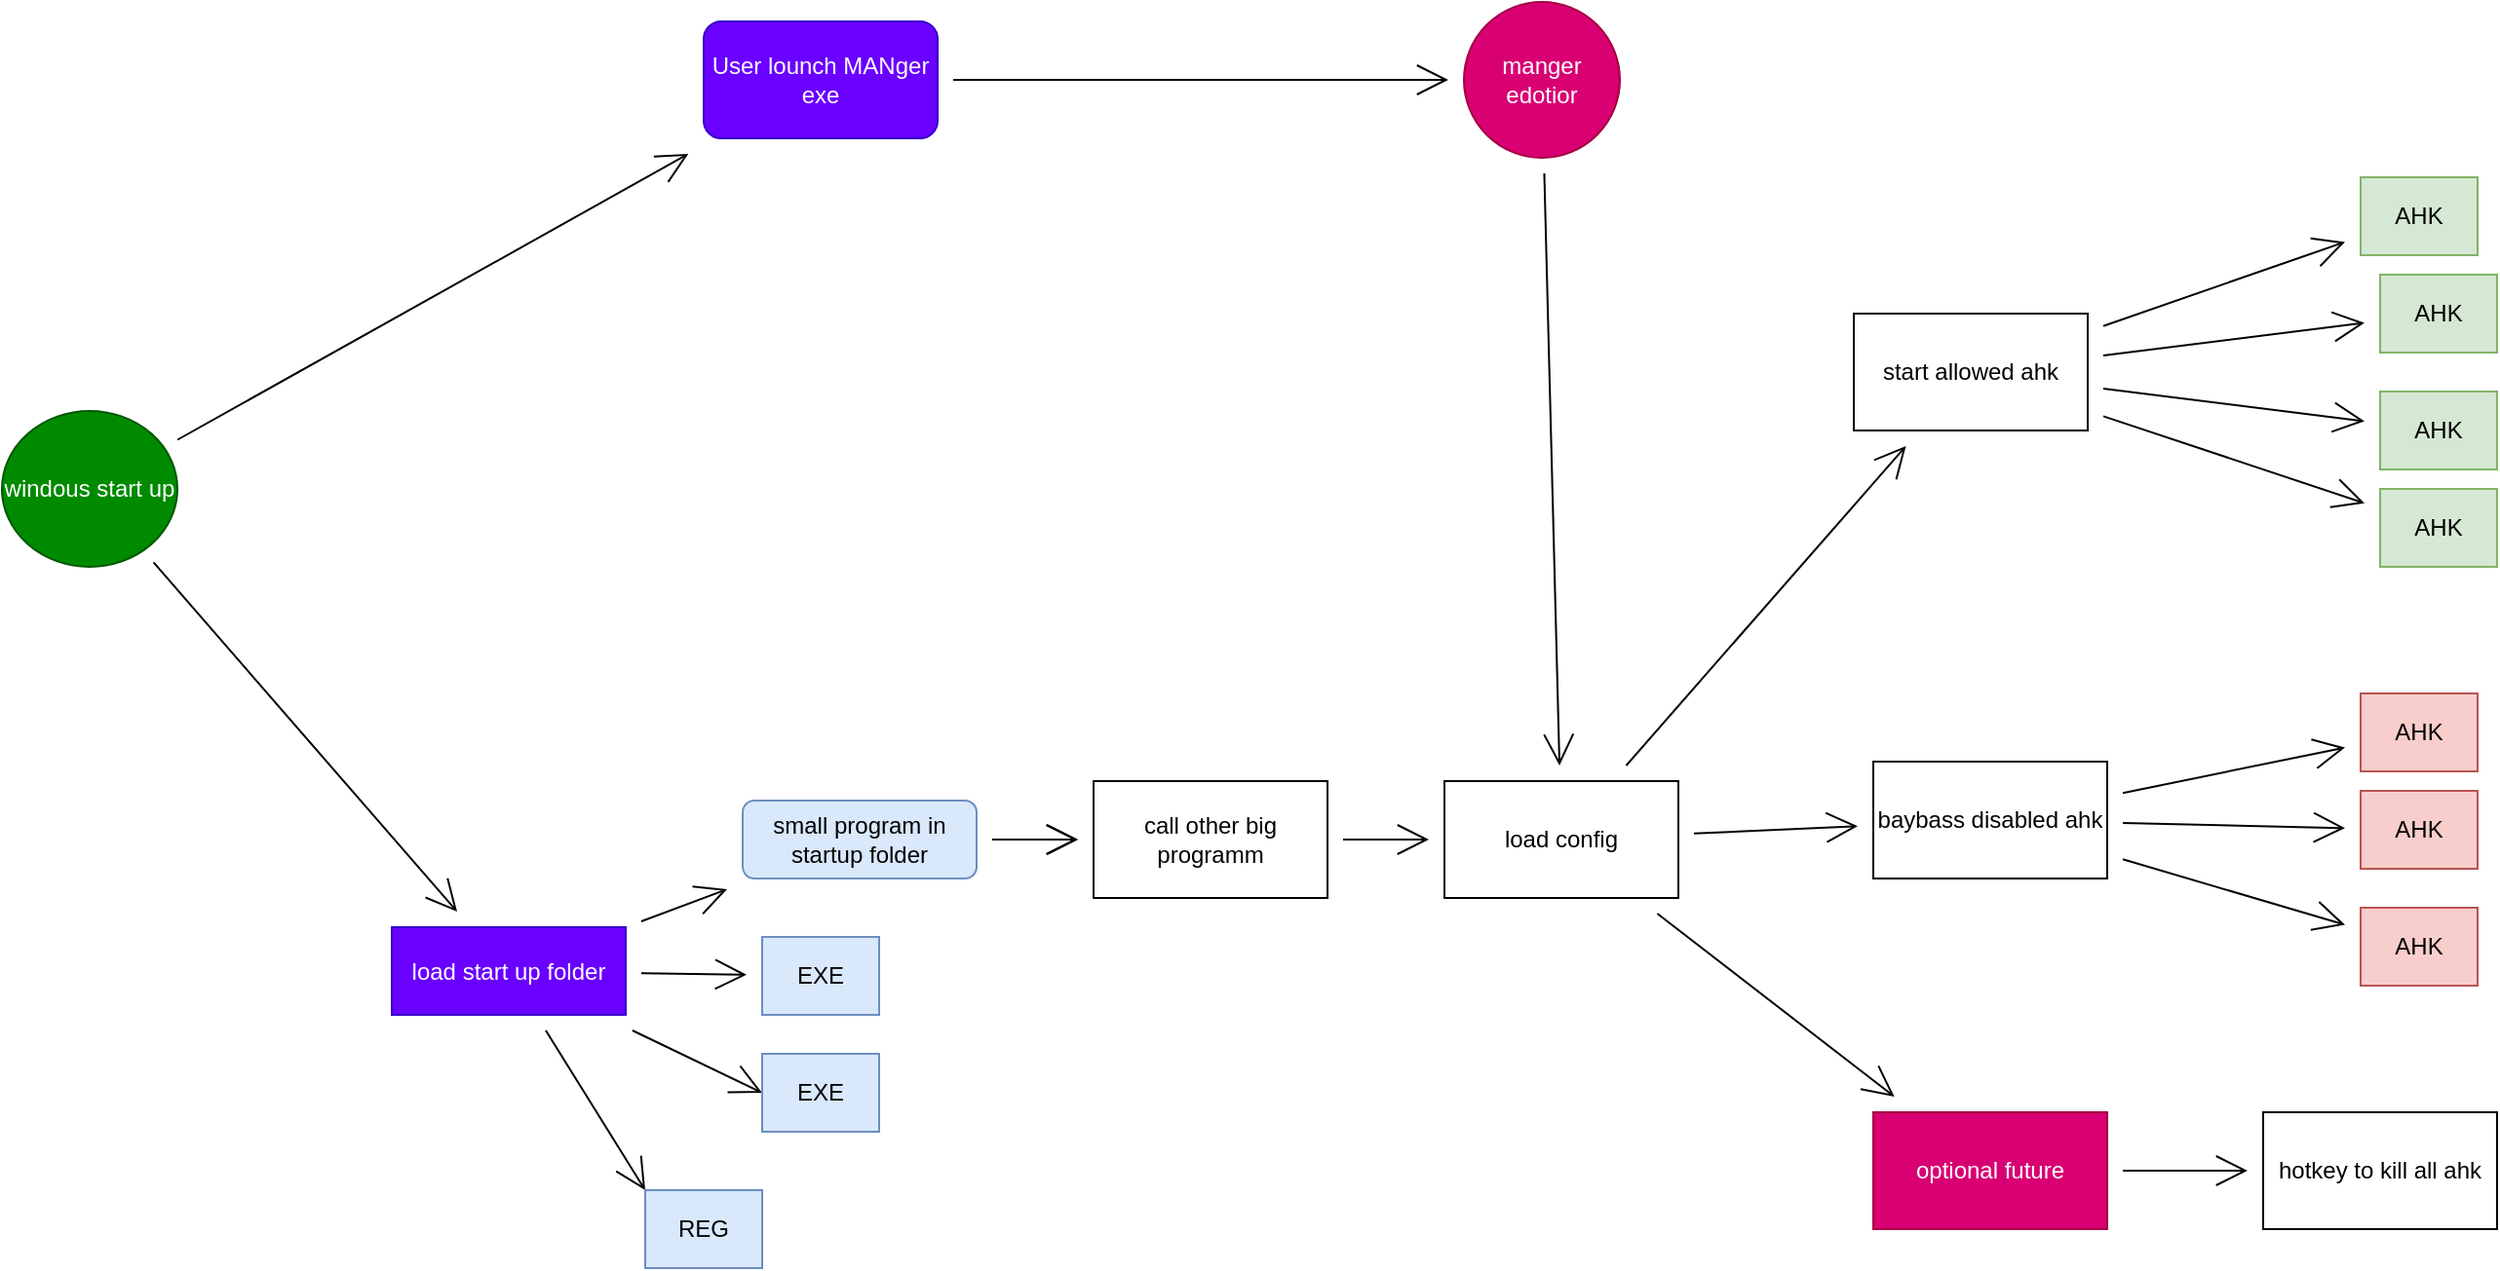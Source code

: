 <mxfile version="21.2.8" type="device">
  <diagram id="C5RBs43oDa-KdzZeNtuy" name="Page-1">
    <mxGraphModel dx="2651" dy="2307" grid="1" gridSize="10" guides="1" tooltips="1" connect="1" arrows="1" fold="1" page="1" pageScale="1" pageWidth="827" pageHeight="1169" math="0" shadow="0">
      <root>
        <mxCell id="WIyWlLk6GJQsqaUBKTNV-0" />
        <mxCell id="WIyWlLk6GJQsqaUBKTNV-1" parent="WIyWlLk6GJQsqaUBKTNV-0" />
        <mxCell id="CoUMW_o9CPJdUUEnbHTe-2" value="" style="edgeStyle=none;curved=1;rounded=0;orthogonalLoop=1;jettySize=auto;html=1;endArrow=open;startSize=14;endSize=14;sourcePerimeterSpacing=8;targetPerimeterSpacing=8;" edge="1" parent="WIyWlLk6GJQsqaUBKTNV-1" source="WIyWlLk6GJQsqaUBKTNV-3" target="CoUMW_o9CPJdUUEnbHTe-4">
          <mxGeometry relative="1" as="geometry">
            <mxPoint x="220" y="190" as="targetPoint" />
          </mxGeometry>
        </mxCell>
        <mxCell id="CoUMW_o9CPJdUUEnbHTe-49" value="" style="edgeStyle=none;curved=1;rounded=0;orthogonalLoop=1;jettySize=auto;html=1;endArrow=open;startSize=14;endSize=14;sourcePerimeterSpacing=8;targetPerimeterSpacing=8;" edge="1" parent="WIyWlLk6GJQsqaUBKTNV-1" source="WIyWlLk6GJQsqaUBKTNV-3" target="CoUMW_o9CPJdUUEnbHTe-4">
          <mxGeometry relative="1" as="geometry" />
        </mxCell>
        <mxCell id="WIyWlLk6GJQsqaUBKTNV-3" value="small program in startup folder" style="rounded=1;whiteSpace=wrap;html=1;fontSize=12;glass=0;strokeWidth=1;shadow=0;fillColor=#dae8fc;strokeColor=#6c8ebf;" parent="WIyWlLk6GJQsqaUBKTNV-1" vertex="1">
          <mxGeometry x="-20" y="210" width="120" height="40" as="geometry" />
        </mxCell>
        <mxCell id="CoUMW_o9CPJdUUEnbHTe-6" value="" style="edgeStyle=none;curved=1;rounded=0;orthogonalLoop=1;jettySize=auto;html=1;endArrow=open;startSize=14;endSize=14;sourcePerimeterSpacing=8;targetPerimeterSpacing=8;" edge="1" parent="WIyWlLk6GJQsqaUBKTNV-1" source="CoUMW_o9CPJdUUEnbHTe-4" target="CoUMW_o9CPJdUUEnbHTe-5">
          <mxGeometry relative="1" as="geometry" />
        </mxCell>
        <mxCell id="CoUMW_o9CPJdUUEnbHTe-4" value="call other big programm" style="whiteSpace=wrap;html=1;" vertex="1" parent="WIyWlLk6GJQsqaUBKTNV-1">
          <mxGeometry x="160" y="200" width="120" height="60" as="geometry" />
        </mxCell>
        <mxCell id="CoUMW_o9CPJdUUEnbHTe-8" style="edgeStyle=none;curved=1;rounded=0;orthogonalLoop=1;jettySize=auto;html=1;endArrow=open;startSize=14;endSize=14;sourcePerimeterSpacing=8;targetPerimeterSpacing=8;" edge="1" parent="WIyWlLk6GJQsqaUBKTNV-1" source="CoUMW_o9CPJdUUEnbHTe-5" target="CoUMW_o9CPJdUUEnbHTe-7">
          <mxGeometry relative="1" as="geometry" />
        </mxCell>
        <mxCell id="CoUMW_o9CPJdUUEnbHTe-18" style="edgeStyle=none;curved=1;rounded=0;orthogonalLoop=1;jettySize=auto;html=1;endArrow=open;startSize=14;endSize=14;sourcePerimeterSpacing=8;targetPerimeterSpacing=8;" edge="1" parent="WIyWlLk6GJQsqaUBKTNV-1" source="CoUMW_o9CPJdUUEnbHTe-5" target="CoUMW_o9CPJdUUEnbHTe-19">
          <mxGeometry relative="1" as="geometry">
            <mxPoint x="530" y="290" as="targetPoint" />
          </mxGeometry>
        </mxCell>
        <mxCell id="CoUMW_o9CPJdUUEnbHTe-29" style="edgeStyle=none;curved=1;rounded=0;orthogonalLoop=1;jettySize=auto;html=1;endArrow=open;startSize=14;endSize=14;sourcePerimeterSpacing=8;targetPerimeterSpacing=8;" edge="1" parent="WIyWlLk6GJQsqaUBKTNV-1" source="CoUMW_o9CPJdUUEnbHTe-5" target="CoUMW_o9CPJdUUEnbHTe-28">
          <mxGeometry relative="1" as="geometry" />
        </mxCell>
        <mxCell id="CoUMW_o9CPJdUUEnbHTe-5" value="load config" style="whiteSpace=wrap;html=1;" vertex="1" parent="WIyWlLk6GJQsqaUBKTNV-1">
          <mxGeometry x="340" y="200" width="120" height="60" as="geometry" />
        </mxCell>
        <mxCell id="CoUMW_o9CPJdUUEnbHTe-14" style="edgeStyle=none;curved=1;rounded=0;orthogonalLoop=1;jettySize=auto;html=1;endArrow=open;startSize=14;endSize=14;sourcePerimeterSpacing=8;targetPerimeterSpacing=8;" edge="1" parent="WIyWlLk6GJQsqaUBKTNV-1" source="CoUMW_o9CPJdUUEnbHTe-7" target="CoUMW_o9CPJdUUEnbHTe-12">
          <mxGeometry relative="1" as="geometry" />
        </mxCell>
        <mxCell id="CoUMW_o9CPJdUUEnbHTe-15" style="edgeStyle=none;curved=1;rounded=0;orthogonalLoop=1;jettySize=auto;html=1;endArrow=open;startSize=14;endSize=14;sourcePerimeterSpacing=8;targetPerimeterSpacing=8;" edge="1" parent="WIyWlLk6GJQsqaUBKTNV-1" source="CoUMW_o9CPJdUUEnbHTe-7" target="CoUMW_o9CPJdUUEnbHTe-10">
          <mxGeometry relative="1" as="geometry" />
        </mxCell>
        <mxCell id="CoUMW_o9CPJdUUEnbHTe-16" style="edgeStyle=none;curved=1;rounded=0;orthogonalLoop=1;jettySize=auto;html=1;endArrow=open;startSize=14;endSize=14;sourcePerimeterSpacing=8;targetPerimeterSpacing=8;" edge="1" parent="WIyWlLk6GJQsqaUBKTNV-1" source="CoUMW_o9CPJdUUEnbHTe-7" target="CoUMW_o9CPJdUUEnbHTe-11">
          <mxGeometry relative="1" as="geometry" />
        </mxCell>
        <mxCell id="CoUMW_o9CPJdUUEnbHTe-17" style="edgeStyle=none;curved=1;rounded=0;orthogonalLoop=1;jettySize=auto;html=1;endArrow=open;startSize=14;endSize=14;sourcePerimeterSpacing=8;targetPerimeterSpacing=8;" edge="1" parent="WIyWlLk6GJQsqaUBKTNV-1" source="CoUMW_o9CPJdUUEnbHTe-7" target="CoUMW_o9CPJdUUEnbHTe-13">
          <mxGeometry relative="1" as="geometry" />
        </mxCell>
        <mxCell id="CoUMW_o9CPJdUUEnbHTe-7" value="start allowed ahk" style="whiteSpace=wrap;html=1;" vertex="1" parent="WIyWlLk6GJQsqaUBKTNV-1">
          <mxGeometry x="550" y="-40" width="120" height="60" as="geometry" />
        </mxCell>
        <mxCell id="CoUMW_o9CPJdUUEnbHTe-10" value="AHK" style="whiteSpace=wrap;html=1;fillColor=#d5e8d4;strokeColor=#82b366;" vertex="1" parent="WIyWlLk6GJQsqaUBKTNV-1">
          <mxGeometry x="820" y="-60" width="60" height="40" as="geometry" />
        </mxCell>
        <mxCell id="CoUMW_o9CPJdUUEnbHTe-11" value="AHK" style="whiteSpace=wrap;html=1;fillColor=#d5e8d4;strokeColor=#82b366;" vertex="1" parent="WIyWlLk6GJQsqaUBKTNV-1">
          <mxGeometry x="820" width="60" height="40" as="geometry" />
        </mxCell>
        <mxCell id="CoUMW_o9CPJdUUEnbHTe-12" value="AHK" style="whiteSpace=wrap;html=1;fillColor=#d5e8d4;strokeColor=#82b366;" vertex="1" parent="WIyWlLk6GJQsqaUBKTNV-1">
          <mxGeometry x="810" y="-110" width="60" height="40" as="geometry" />
        </mxCell>
        <mxCell id="CoUMW_o9CPJdUUEnbHTe-13" value="AHK" style="whiteSpace=wrap;html=1;fillColor=#d5e8d4;strokeColor=#82b366;" vertex="1" parent="WIyWlLk6GJQsqaUBKTNV-1">
          <mxGeometry x="820" y="50" width="60" height="40" as="geometry" />
        </mxCell>
        <mxCell id="CoUMW_o9CPJdUUEnbHTe-23" style="edgeStyle=none;curved=1;rounded=0;orthogonalLoop=1;jettySize=auto;html=1;endArrow=open;startSize=14;endSize=14;sourcePerimeterSpacing=8;targetPerimeterSpacing=8;" edge="1" parent="WIyWlLk6GJQsqaUBKTNV-1" source="CoUMW_o9CPJdUUEnbHTe-19" target="CoUMW_o9CPJdUUEnbHTe-20">
          <mxGeometry relative="1" as="geometry" />
        </mxCell>
        <mxCell id="CoUMW_o9CPJdUUEnbHTe-26" value="" style="edgeStyle=none;curved=1;rounded=0;orthogonalLoop=1;jettySize=auto;html=1;endArrow=open;startSize=14;endSize=14;sourcePerimeterSpacing=8;targetPerimeterSpacing=8;" edge="1" parent="WIyWlLk6GJQsqaUBKTNV-1" source="CoUMW_o9CPJdUUEnbHTe-19" target="CoUMW_o9CPJdUUEnbHTe-21">
          <mxGeometry relative="1" as="geometry" />
        </mxCell>
        <mxCell id="CoUMW_o9CPJdUUEnbHTe-27" style="edgeStyle=none;curved=1;rounded=0;orthogonalLoop=1;jettySize=auto;html=1;endArrow=open;startSize=14;endSize=14;sourcePerimeterSpacing=8;targetPerimeterSpacing=8;" edge="1" parent="WIyWlLk6GJQsqaUBKTNV-1" source="CoUMW_o9CPJdUUEnbHTe-19" target="CoUMW_o9CPJdUUEnbHTe-22">
          <mxGeometry relative="1" as="geometry" />
        </mxCell>
        <mxCell id="CoUMW_o9CPJdUUEnbHTe-19" value="baybass disabled ahk" style="whiteSpace=wrap;html=1;" vertex="1" parent="WIyWlLk6GJQsqaUBKTNV-1">
          <mxGeometry x="560" y="190" width="120" height="60" as="geometry" />
        </mxCell>
        <mxCell id="CoUMW_o9CPJdUUEnbHTe-20" value="AHK" style="whiteSpace=wrap;html=1;fillColor=#f8cecc;strokeColor=#b85450;" vertex="1" parent="WIyWlLk6GJQsqaUBKTNV-1">
          <mxGeometry x="810" y="155" width="60" height="40" as="geometry" />
        </mxCell>
        <mxCell id="CoUMW_o9CPJdUUEnbHTe-21" value="AHK" style="whiteSpace=wrap;html=1;fillColor=#f8cecc;strokeColor=#b85450;" vertex="1" parent="WIyWlLk6GJQsqaUBKTNV-1">
          <mxGeometry x="810" y="205" width="60" height="40" as="geometry" />
        </mxCell>
        <mxCell id="CoUMW_o9CPJdUUEnbHTe-22" value="AHK" style="whiteSpace=wrap;html=1;fillColor=#f8cecc;strokeColor=#b85450;" vertex="1" parent="WIyWlLk6GJQsqaUBKTNV-1">
          <mxGeometry x="810" y="265" width="60" height="40" as="geometry" />
        </mxCell>
        <mxCell id="CoUMW_o9CPJdUUEnbHTe-31" style="edgeStyle=none;curved=1;rounded=0;orthogonalLoop=1;jettySize=auto;html=1;endArrow=open;startSize=14;endSize=14;sourcePerimeterSpacing=8;targetPerimeterSpacing=8;" edge="1" parent="WIyWlLk6GJQsqaUBKTNV-1" source="CoUMW_o9CPJdUUEnbHTe-28" target="CoUMW_o9CPJdUUEnbHTe-30">
          <mxGeometry relative="1" as="geometry" />
        </mxCell>
        <mxCell id="CoUMW_o9CPJdUUEnbHTe-28" value="optional future" style="whiteSpace=wrap;html=1;fillColor=#d80073;fontColor=#ffffff;strokeColor=#A50040;" vertex="1" parent="WIyWlLk6GJQsqaUBKTNV-1">
          <mxGeometry x="560" y="370" width="120" height="60" as="geometry" />
        </mxCell>
        <mxCell id="CoUMW_o9CPJdUUEnbHTe-30" value="hotkey to kill all ahk" style="whiteSpace=wrap;html=1;" vertex="1" parent="WIyWlLk6GJQsqaUBKTNV-1">
          <mxGeometry x="760" y="370" width="120" height="60" as="geometry" />
        </mxCell>
        <mxCell id="CoUMW_o9CPJdUUEnbHTe-34" style="edgeStyle=none;curved=1;rounded=0;orthogonalLoop=1;jettySize=auto;html=1;endArrow=open;startSize=14;endSize=14;sourcePerimeterSpacing=8;targetPerimeterSpacing=8;" edge="1" parent="WIyWlLk6GJQsqaUBKTNV-1" source="CoUMW_o9CPJdUUEnbHTe-38" target="WIyWlLk6GJQsqaUBKTNV-3">
          <mxGeometry relative="1" as="geometry">
            <mxPoint x="-72.0" y="230" as="sourcePoint" />
          </mxGeometry>
        </mxCell>
        <mxCell id="CoUMW_o9CPJdUUEnbHTe-53" value="" style="edgeStyle=none;curved=1;rounded=0;orthogonalLoop=1;jettySize=auto;html=1;endArrow=open;startSize=14;endSize=14;sourcePerimeterSpacing=8;targetPerimeterSpacing=8;" edge="1" parent="WIyWlLk6GJQsqaUBKTNV-1" source="CoUMW_o9CPJdUUEnbHTe-35" target="CoUMW_o9CPJdUUEnbHTe-52">
          <mxGeometry relative="1" as="geometry" />
        </mxCell>
        <mxCell id="CoUMW_o9CPJdUUEnbHTe-35" value="windous start up" style="ellipse;whiteSpace=wrap;html=1;fillColor=#008a00;fontColor=#ffffff;strokeColor=#005700;" vertex="1" parent="WIyWlLk6GJQsqaUBKTNV-1">
          <mxGeometry x="-400" y="10" width="90" height="80" as="geometry" />
        </mxCell>
        <mxCell id="CoUMW_o9CPJdUUEnbHTe-39" value="" style="edgeStyle=none;curved=1;rounded=0;orthogonalLoop=1;jettySize=auto;html=1;endArrow=open;startSize=14;endSize=14;sourcePerimeterSpacing=8;targetPerimeterSpacing=8;" edge="1" parent="WIyWlLk6GJQsqaUBKTNV-1" source="CoUMW_o9CPJdUUEnbHTe-35" target="CoUMW_o9CPJdUUEnbHTe-38">
          <mxGeometry relative="1" as="geometry">
            <mxPoint x="-252" y="230" as="sourcePoint" />
            <mxPoint x="-28" y="230" as="targetPoint" />
          </mxGeometry>
        </mxCell>
        <mxCell id="CoUMW_o9CPJdUUEnbHTe-41" style="edgeStyle=none;curved=1;rounded=0;orthogonalLoop=1;jettySize=auto;html=1;endArrow=open;startSize=14;endSize=14;sourcePerimeterSpacing=8;targetPerimeterSpacing=8;" edge="1" parent="WIyWlLk6GJQsqaUBKTNV-1" source="CoUMW_o9CPJdUUEnbHTe-38" target="CoUMW_o9CPJdUUEnbHTe-40">
          <mxGeometry relative="1" as="geometry" />
        </mxCell>
        <mxCell id="CoUMW_o9CPJdUUEnbHTe-45" style="edgeStyle=none;curved=1;rounded=0;orthogonalLoop=1;jettySize=auto;html=1;endArrow=open;startSize=14;endSize=14;sourcePerimeterSpacing=8;targetPerimeterSpacing=8;" edge="1" parent="WIyWlLk6GJQsqaUBKTNV-1" source="CoUMW_o9CPJdUUEnbHTe-38">
          <mxGeometry relative="1" as="geometry">
            <mxPoint x="-10" y="360" as="targetPoint" />
          </mxGeometry>
        </mxCell>
        <mxCell id="CoUMW_o9CPJdUUEnbHTe-46" style="edgeStyle=none;curved=1;rounded=0;orthogonalLoop=1;jettySize=auto;html=1;entryX=0;entryY=0;entryDx=0;entryDy=0;endArrow=open;startSize=14;endSize=14;sourcePerimeterSpacing=8;targetPerimeterSpacing=8;" edge="1" parent="WIyWlLk6GJQsqaUBKTNV-1" source="CoUMW_o9CPJdUUEnbHTe-38" target="CoUMW_o9CPJdUUEnbHTe-43">
          <mxGeometry relative="1" as="geometry" />
        </mxCell>
        <mxCell id="CoUMW_o9CPJdUUEnbHTe-38" value="load start up folder" style="rounded=0;whiteSpace=wrap;html=1;fillColor=#6a00ff;fontColor=#ffffff;strokeColor=#3700CC;" vertex="1" parent="WIyWlLk6GJQsqaUBKTNV-1">
          <mxGeometry x="-200" y="275" width="120" height="45" as="geometry" />
        </mxCell>
        <mxCell id="CoUMW_o9CPJdUUEnbHTe-40" value="EXE" style="whiteSpace=wrap;html=1;fillColor=#dae8fc;strokeColor=#6c8ebf;" vertex="1" parent="WIyWlLk6GJQsqaUBKTNV-1">
          <mxGeometry x="-10" y="280" width="60" height="40" as="geometry" />
        </mxCell>
        <mxCell id="CoUMW_o9CPJdUUEnbHTe-42" value="EXE" style="whiteSpace=wrap;html=1;fillColor=#dae8fc;strokeColor=#6c8ebf;" vertex="1" parent="WIyWlLk6GJQsqaUBKTNV-1">
          <mxGeometry x="-10" y="340" width="60" height="40" as="geometry" />
        </mxCell>
        <mxCell id="CoUMW_o9CPJdUUEnbHTe-43" value="REG" style="whiteSpace=wrap;html=1;fillColor=#dae8fc;strokeColor=#6c8ebf;" vertex="1" parent="WIyWlLk6GJQsqaUBKTNV-1">
          <mxGeometry x="-70" y="410" width="60" height="40" as="geometry" />
        </mxCell>
        <mxCell id="CoUMW_o9CPJdUUEnbHTe-55" value="" style="edgeStyle=none;curved=1;rounded=0;orthogonalLoop=1;jettySize=auto;html=1;endArrow=open;startSize=14;endSize=14;sourcePerimeterSpacing=8;targetPerimeterSpacing=8;" edge="1" parent="WIyWlLk6GJQsqaUBKTNV-1" source="CoUMW_o9CPJdUUEnbHTe-52" target="CoUMW_o9CPJdUUEnbHTe-54">
          <mxGeometry relative="1" as="geometry" />
        </mxCell>
        <mxCell id="CoUMW_o9CPJdUUEnbHTe-52" value="User lounch&amp;nbsp;MANger exe" style="rounded=1;whiteSpace=wrap;html=1;fillColor=#6a00ff;fontColor=#ffffff;strokeColor=#3700CC;" vertex="1" parent="WIyWlLk6GJQsqaUBKTNV-1">
          <mxGeometry x="-40" y="-190" width="120" height="60" as="geometry" />
        </mxCell>
        <mxCell id="CoUMW_o9CPJdUUEnbHTe-56" style="edgeStyle=none;curved=1;rounded=0;orthogonalLoop=1;jettySize=auto;html=1;endArrow=open;startSize=14;endSize=14;sourcePerimeterSpacing=8;targetPerimeterSpacing=8;" edge="1" parent="WIyWlLk6GJQsqaUBKTNV-1" source="CoUMW_o9CPJdUUEnbHTe-54" target="CoUMW_o9CPJdUUEnbHTe-5">
          <mxGeometry relative="1" as="geometry" />
        </mxCell>
        <mxCell id="CoUMW_o9CPJdUUEnbHTe-54" value="manger edotior" style="ellipse;whiteSpace=wrap;html=1;fillColor=#d80073;strokeColor=#A50040;fontColor=#ffffff;rounded=1;" vertex="1" parent="WIyWlLk6GJQsqaUBKTNV-1">
          <mxGeometry x="350" y="-200" width="80" height="80" as="geometry" />
        </mxCell>
      </root>
    </mxGraphModel>
  </diagram>
</mxfile>
